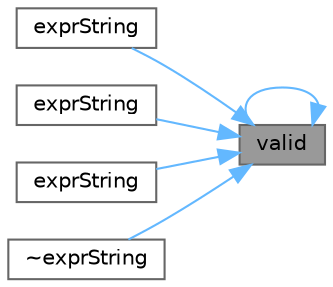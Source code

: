 digraph "valid"
{
 // LATEX_PDF_SIZE
  bgcolor="transparent";
  edge [fontname=Helvetica,fontsize=10,labelfontname=Helvetica,labelfontsize=10];
  node [fontname=Helvetica,fontsize=10,shape=box,height=0.2,width=0.4];
  rankdir="RL";
  Node1 [id="Node000001",label="valid",height=0.2,width=0.4,color="gray40", fillcolor="grey60", style="filled", fontcolor="black",tooltip=" "];
  Node1 -> Node2 [id="edge1_Node000001_Node000002",dir="back",color="steelblue1",style="solid",tooltip=" "];
  Node2 [id="Node000002",label="exprString",height=0.2,width=0.4,color="grey40", fillcolor="white", style="filled",URL="$classFoam_1_1expressions_1_1exprString.html#a779d796f269c595ffe21e1ce92b85c9d",tooltip=" "];
  Node1 -> Node3 [id="edge2_Node000001_Node000003",dir="back",color="steelblue1",style="solid",tooltip=" "];
  Node3 [id="Node000003",label="exprString",height=0.2,width=0.4,color="grey40", fillcolor="white", style="filled",URL="$classFoam_1_1expressions_1_1exprString.html#a1a8a3a2c056bc12d4d23454e58c9b80e",tooltip=" "];
  Node1 -> Node4 [id="edge3_Node000001_Node000004",dir="back",color="steelblue1",style="solid",tooltip=" "];
  Node4 [id="Node000004",label="exprString",height=0.2,width=0.4,color="grey40", fillcolor="white", style="filled",URL="$classFoam_1_1expressions_1_1exprString.html#a4b8dcb74d690ebfc0be73da8142d582d",tooltip=" "];
  Node1 -> Node1 [id="edge4_Node000001_Node000001",dir="back",color="steelblue1",style="solid",tooltip=" "];
  Node1 -> Node5 [id="edge5_Node000001_Node000005",dir="back",color="steelblue1",style="solid",tooltip=" "];
  Node5 [id="Node000005",label="~exprString",height=0.2,width=0.4,color="grey40", fillcolor="white", style="filled",URL="$classFoam_1_1expressions_1_1exprString.html#ae24e4f45994778a327ba396e5cfdbfba",tooltip=" "];
}
